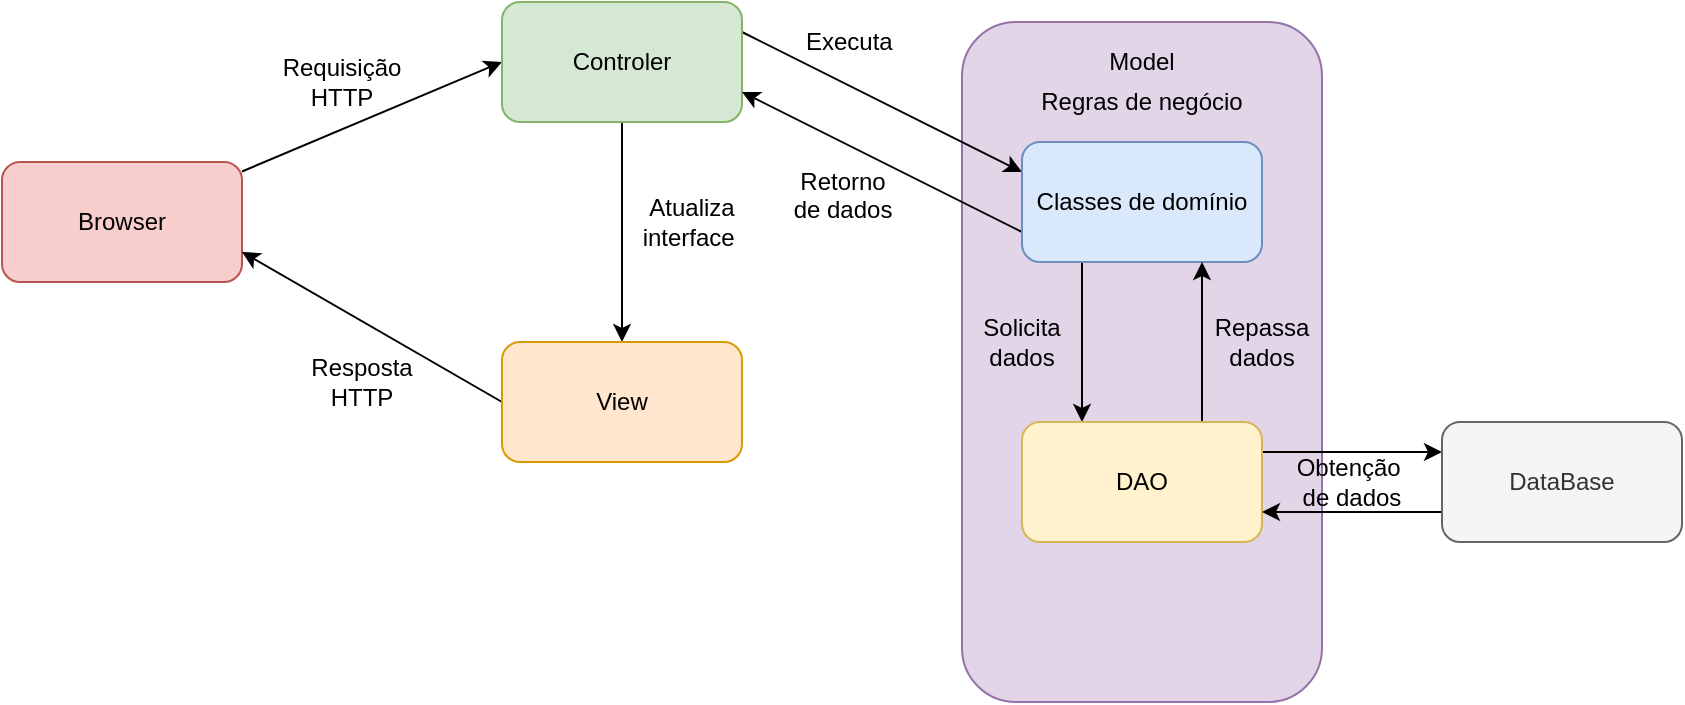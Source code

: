 <mxfile version="12.2.0" type="device" pages="1"><diagram name="Page-1" id="5f0bae14-7c28-e335-631c-24af17079c00"><mxGraphModel dx="1368" dy="749" grid="1" gridSize="10" guides="1" tooltips="1" connect="1" arrows="1" fold="1" page="1" pageScale="1" pageWidth="1100" pageHeight="850" background="#ffffff" math="0" shadow="0"><root><mxCell id="0"/><mxCell id="1" parent="0"/><mxCell id="7qqmuhXFNIK9460QsFLg-18" value="" style="rounded=1;whiteSpace=wrap;html=1;fillColor=#e1d5e7;strokeColor=#9673a6;" vertex="1" parent="1"><mxGeometry x="640" y="50" width="180" height="340" as="geometry"/></mxCell><mxCell id="7qqmuhXFNIK9460QsFLg-12" style="rounded=0;orthogonalLoop=1;jettySize=auto;html=1;entryX=0;entryY=0.5;entryDx=0;entryDy=0;" edge="1" parent="1" source="7qqmuhXFNIK9460QsFLg-1" target="7qqmuhXFNIK9460QsFLg-2"><mxGeometry relative="1" as="geometry"/></mxCell><mxCell id="7qqmuhXFNIK9460QsFLg-1" value="Browser" style="rounded=1;whiteSpace=wrap;html=1;fillColor=#f8cecc;strokeColor=#b85450;" vertex="1" parent="1"><mxGeometry x="160" y="120" width="120" height="60" as="geometry"/></mxCell><mxCell id="7qqmuhXFNIK9460QsFLg-13" style="edgeStyle=none;rounded=0;orthogonalLoop=1;jettySize=auto;html=1;exitX=0.5;exitY=1;exitDx=0;exitDy=0;entryX=0.5;entryY=0;entryDx=0;entryDy=0;" edge="1" parent="1" source="7qqmuhXFNIK9460QsFLg-2" target="7qqmuhXFNIK9460QsFLg-3"><mxGeometry relative="1" as="geometry"/></mxCell><mxCell id="7qqmuhXFNIK9460QsFLg-14" style="edgeStyle=none;rounded=0;orthogonalLoop=1;jettySize=auto;html=1;exitX=1;exitY=0.25;exitDx=0;exitDy=0;entryX=0;entryY=0.25;entryDx=0;entryDy=0;" edge="1" parent="1" source="7qqmuhXFNIK9460QsFLg-2" target="7qqmuhXFNIK9460QsFLg-4"><mxGeometry relative="1" as="geometry"/></mxCell><mxCell id="7qqmuhXFNIK9460QsFLg-2" value="Controler" style="rounded=1;whiteSpace=wrap;html=1;fillColor=#d5e8d4;strokeColor=#82b366;" vertex="1" parent="1"><mxGeometry x="410" y="40" width="120" height="60" as="geometry"/></mxCell><mxCell id="7qqmuhXFNIK9460QsFLg-17" style="edgeStyle=none;rounded=0;orthogonalLoop=1;jettySize=auto;html=1;exitX=0;exitY=0.5;exitDx=0;exitDy=0;entryX=1;entryY=0.75;entryDx=0;entryDy=0;" edge="1" parent="1" source="7qqmuhXFNIK9460QsFLg-3" target="7qqmuhXFNIK9460QsFLg-1"><mxGeometry relative="1" as="geometry"/></mxCell><mxCell id="7qqmuhXFNIK9460QsFLg-3" value="View" style="rounded=1;whiteSpace=wrap;html=1;fillColor=#ffe6cc;strokeColor=#d79b00;" vertex="1" parent="1"><mxGeometry x="410" y="210" width="120" height="60" as="geometry"/></mxCell><mxCell id="7qqmuhXFNIK9460QsFLg-10" style="edgeStyle=orthogonalEdgeStyle;rounded=0;orthogonalLoop=1;jettySize=auto;html=1;exitX=0.25;exitY=1;exitDx=0;exitDy=0;entryX=0.25;entryY=0;entryDx=0;entryDy=0;" edge="1" parent="1" source="7qqmuhXFNIK9460QsFLg-4" target="7qqmuhXFNIK9460QsFLg-5"><mxGeometry relative="1" as="geometry"/></mxCell><mxCell id="7qqmuhXFNIK9460QsFLg-29" style="edgeStyle=none;rounded=0;orthogonalLoop=1;jettySize=auto;html=1;exitX=0;exitY=0.75;exitDx=0;exitDy=0;entryX=1;entryY=0.75;entryDx=0;entryDy=0;" edge="1" parent="1" source="7qqmuhXFNIK9460QsFLg-4" target="7qqmuhXFNIK9460QsFLg-2"><mxGeometry relative="1" as="geometry"/></mxCell><mxCell id="7qqmuhXFNIK9460QsFLg-4" value="Classes de domínio" style="rounded=1;whiteSpace=wrap;html=1;fillColor=#dae8fc;strokeColor=#6c8ebf;" vertex="1" parent="1"><mxGeometry x="670" y="110" width="120" height="60" as="geometry"/></mxCell><mxCell id="7qqmuhXFNIK9460QsFLg-8" style="edgeStyle=orthogonalEdgeStyle;rounded=0;orthogonalLoop=1;jettySize=auto;html=1;exitX=1;exitY=0.25;exitDx=0;exitDy=0;entryX=0;entryY=0.25;entryDx=0;entryDy=0;" edge="1" parent="1" source="7qqmuhXFNIK9460QsFLg-5" target="7qqmuhXFNIK9460QsFLg-6"><mxGeometry relative="1" as="geometry"/></mxCell><mxCell id="7qqmuhXFNIK9460QsFLg-11" style="edgeStyle=orthogonalEdgeStyle;rounded=0;orthogonalLoop=1;jettySize=auto;html=1;exitX=0.75;exitY=0;exitDx=0;exitDy=0;entryX=0.75;entryY=1;entryDx=0;entryDy=0;" edge="1" parent="1" source="7qqmuhXFNIK9460QsFLg-5" target="7qqmuhXFNIK9460QsFLg-4"><mxGeometry relative="1" as="geometry"/></mxCell><mxCell id="7qqmuhXFNIK9460QsFLg-5" value="DAO" style="rounded=1;whiteSpace=wrap;html=1;fillColor=#fff2cc;strokeColor=#d6b656;" vertex="1" parent="1"><mxGeometry x="670" y="250" width="120" height="60" as="geometry"/></mxCell><mxCell id="7qqmuhXFNIK9460QsFLg-16" style="edgeStyle=none;rounded=0;orthogonalLoop=1;jettySize=auto;html=1;exitX=0;exitY=0.75;exitDx=0;exitDy=0;entryX=1;entryY=0.75;entryDx=0;entryDy=0;" edge="1" parent="1" source="7qqmuhXFNIK9460QsFLg-6" target="7qqmuhXFNIK9460QsFLg-5"><mxGeometry relative="1" as="geometry"/></mxCell><mxCell id="7qqmuhXFNIK9460QsFLg-6" value="DataBase" style="rounded=1;whiteSpace=wrap;html=1;fillColor=#f5f5f5;strokeColor=#666666;fontColor=#333333;" vertex="1" parent="1"><mxGeometry x="880" y="250" width="120" height="60" as="geometry"/></mxCell><mxCell id="7qqmuhXFNIK9460QsFLg-19" value="Model" style="text;html=1;strokeColor=none;fillColor=none;align=center;verticalAlign=middle;whiteSpace=wrap;rounded=0;" vertex="1" parent="1"><mxGeometry x="710" y="60" width="40" height="20" as="geometry"/></mxCell><mxCell id="7qqmuhXFNIK9460QsFLg-22" value="Regras de negócio" style="text;html=1;strokeColor=none;fillColor=none;align=center;verticalAlign=middle;whiteSpace=wrap;rounded=0;" vertex="1" parent="1"><mxGeometry x="670" y="80" width="120" height="20" as="geometry"/></mxCell><mxCell id="7qqmuhXFNIK9460QsFLg-23" value="Requisição HTTP" style="text;html=1;strokeColor=none;fillColor=none;align=center;verticalAlign=middle;whiteSpace=wrap;rounded=0;" vertex="1" parent="1"><mxGeometry x="310" y="70" width="40" height="20" as="geometry"/></mxCell><mxCell id="7qqmuhXFNIK9460QsFLg-24" value="Resposta&lt;br&gt;HTTP" style="text;html=1;strokeColor=none;fillColor=none;align=center;verticalAlign=middle;whiteSpace=wrap;rounded=0;" vertex="1" parent="1"><mxGeometry x="320" y="220" width="40" height="20" as="geometry"/></mxCell><mxCell id="7qqmuhXFNIK9460QsFLg-25" value="Obtenção&amp;nbsp; de dados" style="text;html=1;strokeColor=none;fillColor=none;align=center;verticalAlign=middle;whiteSpace=wrap;rounded=0;" vertex="1" parent="1"><mxGeometry x="815" y="270" width="40" height="20" as="geometry"/></mxCell><mxCell id="7qqmuhXFNIK9460QsFLg-27" value="Repassa dados" style="text;html=1;strokeColor=none;fillColor=none;align=center;verticalAlign=middle;whiteSpace=wrap;rounded=0;" vertex="1" parent="1"><mxGeometry x="770" y="200" width="40" height="20" as="geometry"/></mxCell><mxCell id="7qqmuhXFNIK9460QsFLg-28" value="Solicita dados" style="text;html=1;strokeColor=none;fillColor=none;align=center;verticalAlign=middle;whiteSpace=wrap;rounded=0;" vertex="1" parent="1"><mxGeometry x="650" y="200" width="40" height="20" as="geometry"/></mxCell><mxCell id="7qqmuhXFNIK9460QsFLg-30" value="Atualiza interface&amp;nbsp;" style="text;html=1;strokeColor=none;fillColor=none;align=center;verticalAlign=middle;whiteSpace=wrap;rounded=0;" vertex="1" parent="1"><mxGeometry x="480" y="140" width="50" height="20" as="geometry"/></mxCell><mxCell id="7qqmuhXFNIK9460QsFLg-31" value="Executa" style="text;html=1;resizable=0;points=[];autosize=1;align=left;verticalAlign=top;spacingTop=-4;" vertex="1" parent="1"><mxGeometry x="560" y="50" width="60" height="20" as="geometry"/></mxCell><mxCell id="7qqmuhXFNIK9460QsFLg-32" value="Retorno &lt;br&gt;de dados&lt;br&gt;" style="text;html=1;resizable=0;points=[];autosize=1;align=center;verticalAlign=top;spacingTop=-4;" vertex="1" parent="1"><mxGeometry x="550" y="120" width="60" height="30" as="geometry"/></mxCell></root></mxGraphModel></diagram></mxfile>